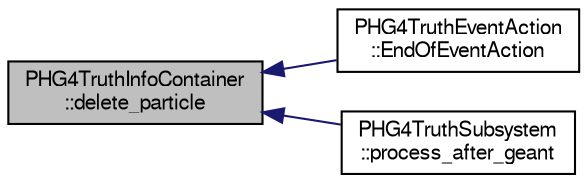 digraph "PHG4TruthInfoContainer::delete_particle"
{
  bgcolor="transparent";
  edge [fontname="FreeSans",fontsize="10",labelfontname="FreeSans",labelfontsize="10"];
  node [fontname="FreeSans",fontsize="10",shape=record];
  rankdir="LR";
  Node1 [label="PHG4TruthInfoContainer\l::delete_particle",height=0.2,width=0.4,color="black", fillcolor="grey75", style="filled" fontcolor="black"];
  Node1 -> Node2 [dir="back",color="midnightblue",fontsize="10",style="solid",fontname="FreeSans"];
  Node2 [label="PHG4TruthEventAction\l::EndOfEventAction",height=0.2,width=0.4,color="black",URL="$dd/d9d/classPHG4TruthEventAction.html#aadf84e52ab9bcf0b8fb892c626b53c27"];
  Node1 -> Node3 [dir="back",color="midnightblue",fontsize="10",style="solid",fontname="FreeSans"];
  Node3 [label="PHG4TruthSubsystem\l::process_after_geant",height=0.2,width=0.4,color="black",URL="$d5/d85/classPHG4TruthSubsystem.html#a99860f74538d1d16ffaaa31c2b20ee77",tooltip="event processing "];
}
